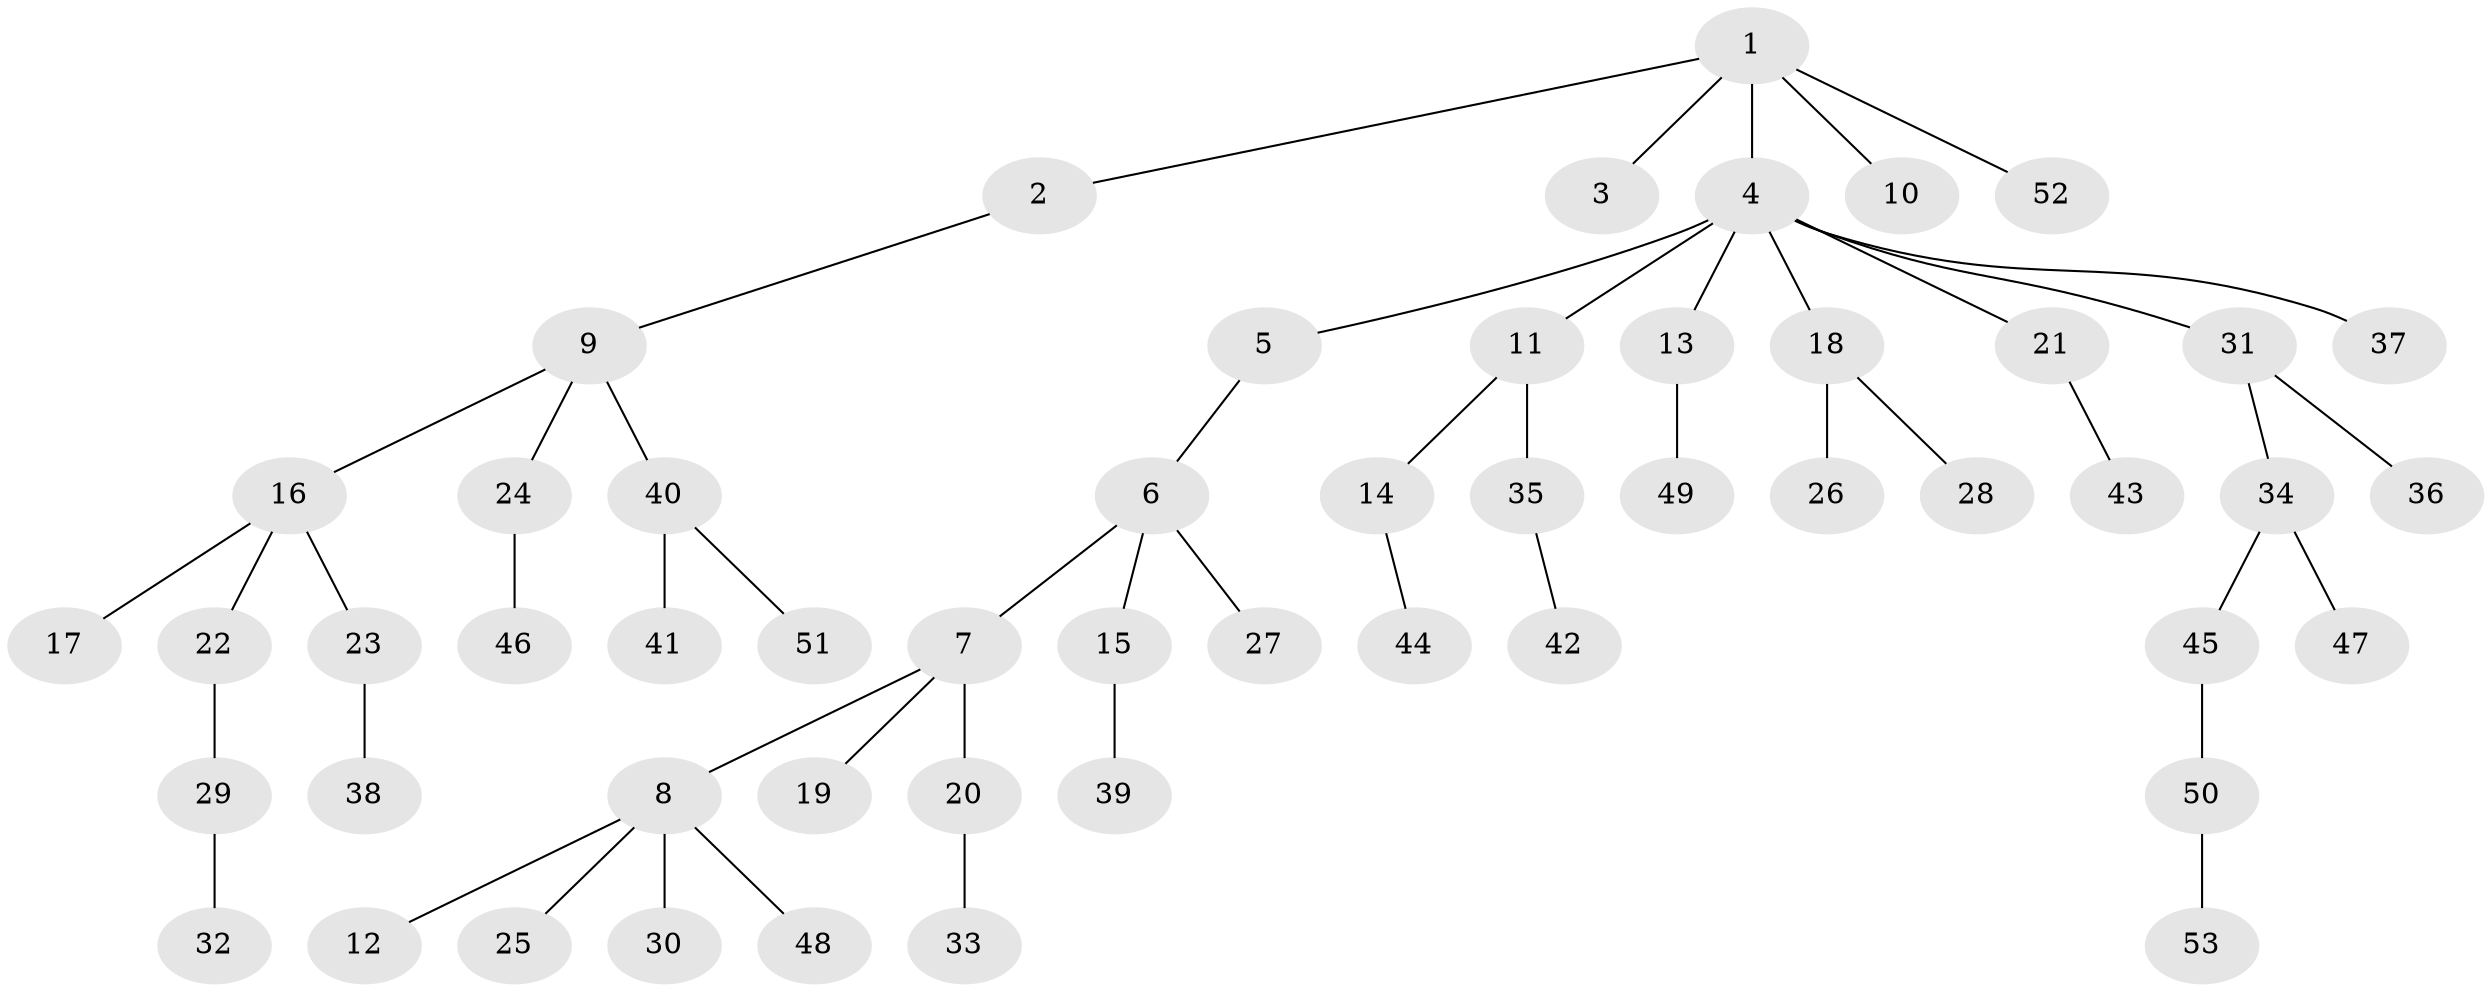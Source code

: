// Generated by graph-tools (version 1.1) at 2025/11/02/27/25 16:11:25]
// undirected, 53 vertices, 52 edges
graph export_dot {
graph [start="1"]
  node [color=gray90,style=filled];
  1;
  2;
  3;
  4;
  5;
  6;
  7;
  8;
  9;
  10;
  11;
  12;
  13;
  14;
  15;
  16;
  17;
  18;
  19;
  20;
  21;
  22;
  23;
  24;
  25;
  26;
  27;
  28;
  29;
  30;
  31;
  32;
  33;
  34;
  35;
  36;
  37;
  38;
  39;
  40;
  41;
  42;
  43;
  44;
  45;
  46;
  47;
  48;
  49;
  50;
  51;
  52;
  53;
  1 -- 2;
  1 -- 3;
  1 -- 4;
  1 -- 10;
  1 -- 52;
  2 -- 9;
  4 -- 5;
  4 -- 11;
  4 -- 13;
  4 -- 18;
  4 -- 21;
  4 -- 31;
  4 -- 37;
  5 -- 6;
  6 -- 7;
  6 -- 15;
  6 -- 27;
  7 -- 8;
  7 -- 19;
  7 -- 20;
  8 -- 12;
  8 -- 25;
  8 -- 30;
  8 -- 48;
  9 -- 16;
  9 -- 24;
  9 -- 40;
  11 -- 14;
  11 -- 35;
  13 -- 49;
  14 -- 44;
  15 -- 39;
  16 -- 17;
  16 -- 22;
  16 -- 23;
  18 -- 26;
  18 -- 28;
  20 -- 33;
  21 -- 43;
  22 -- 29;
  23 -- 38;
  24 -- 46;
  29 -- 32;
  31 -- 34;
  31 -- 36;
  34 -- 45;
  34 -- 47;
  35 -- 42;
  40 -- 41;
  40 -- 51;
  45 -- 50;
  50 -- 53;
}
